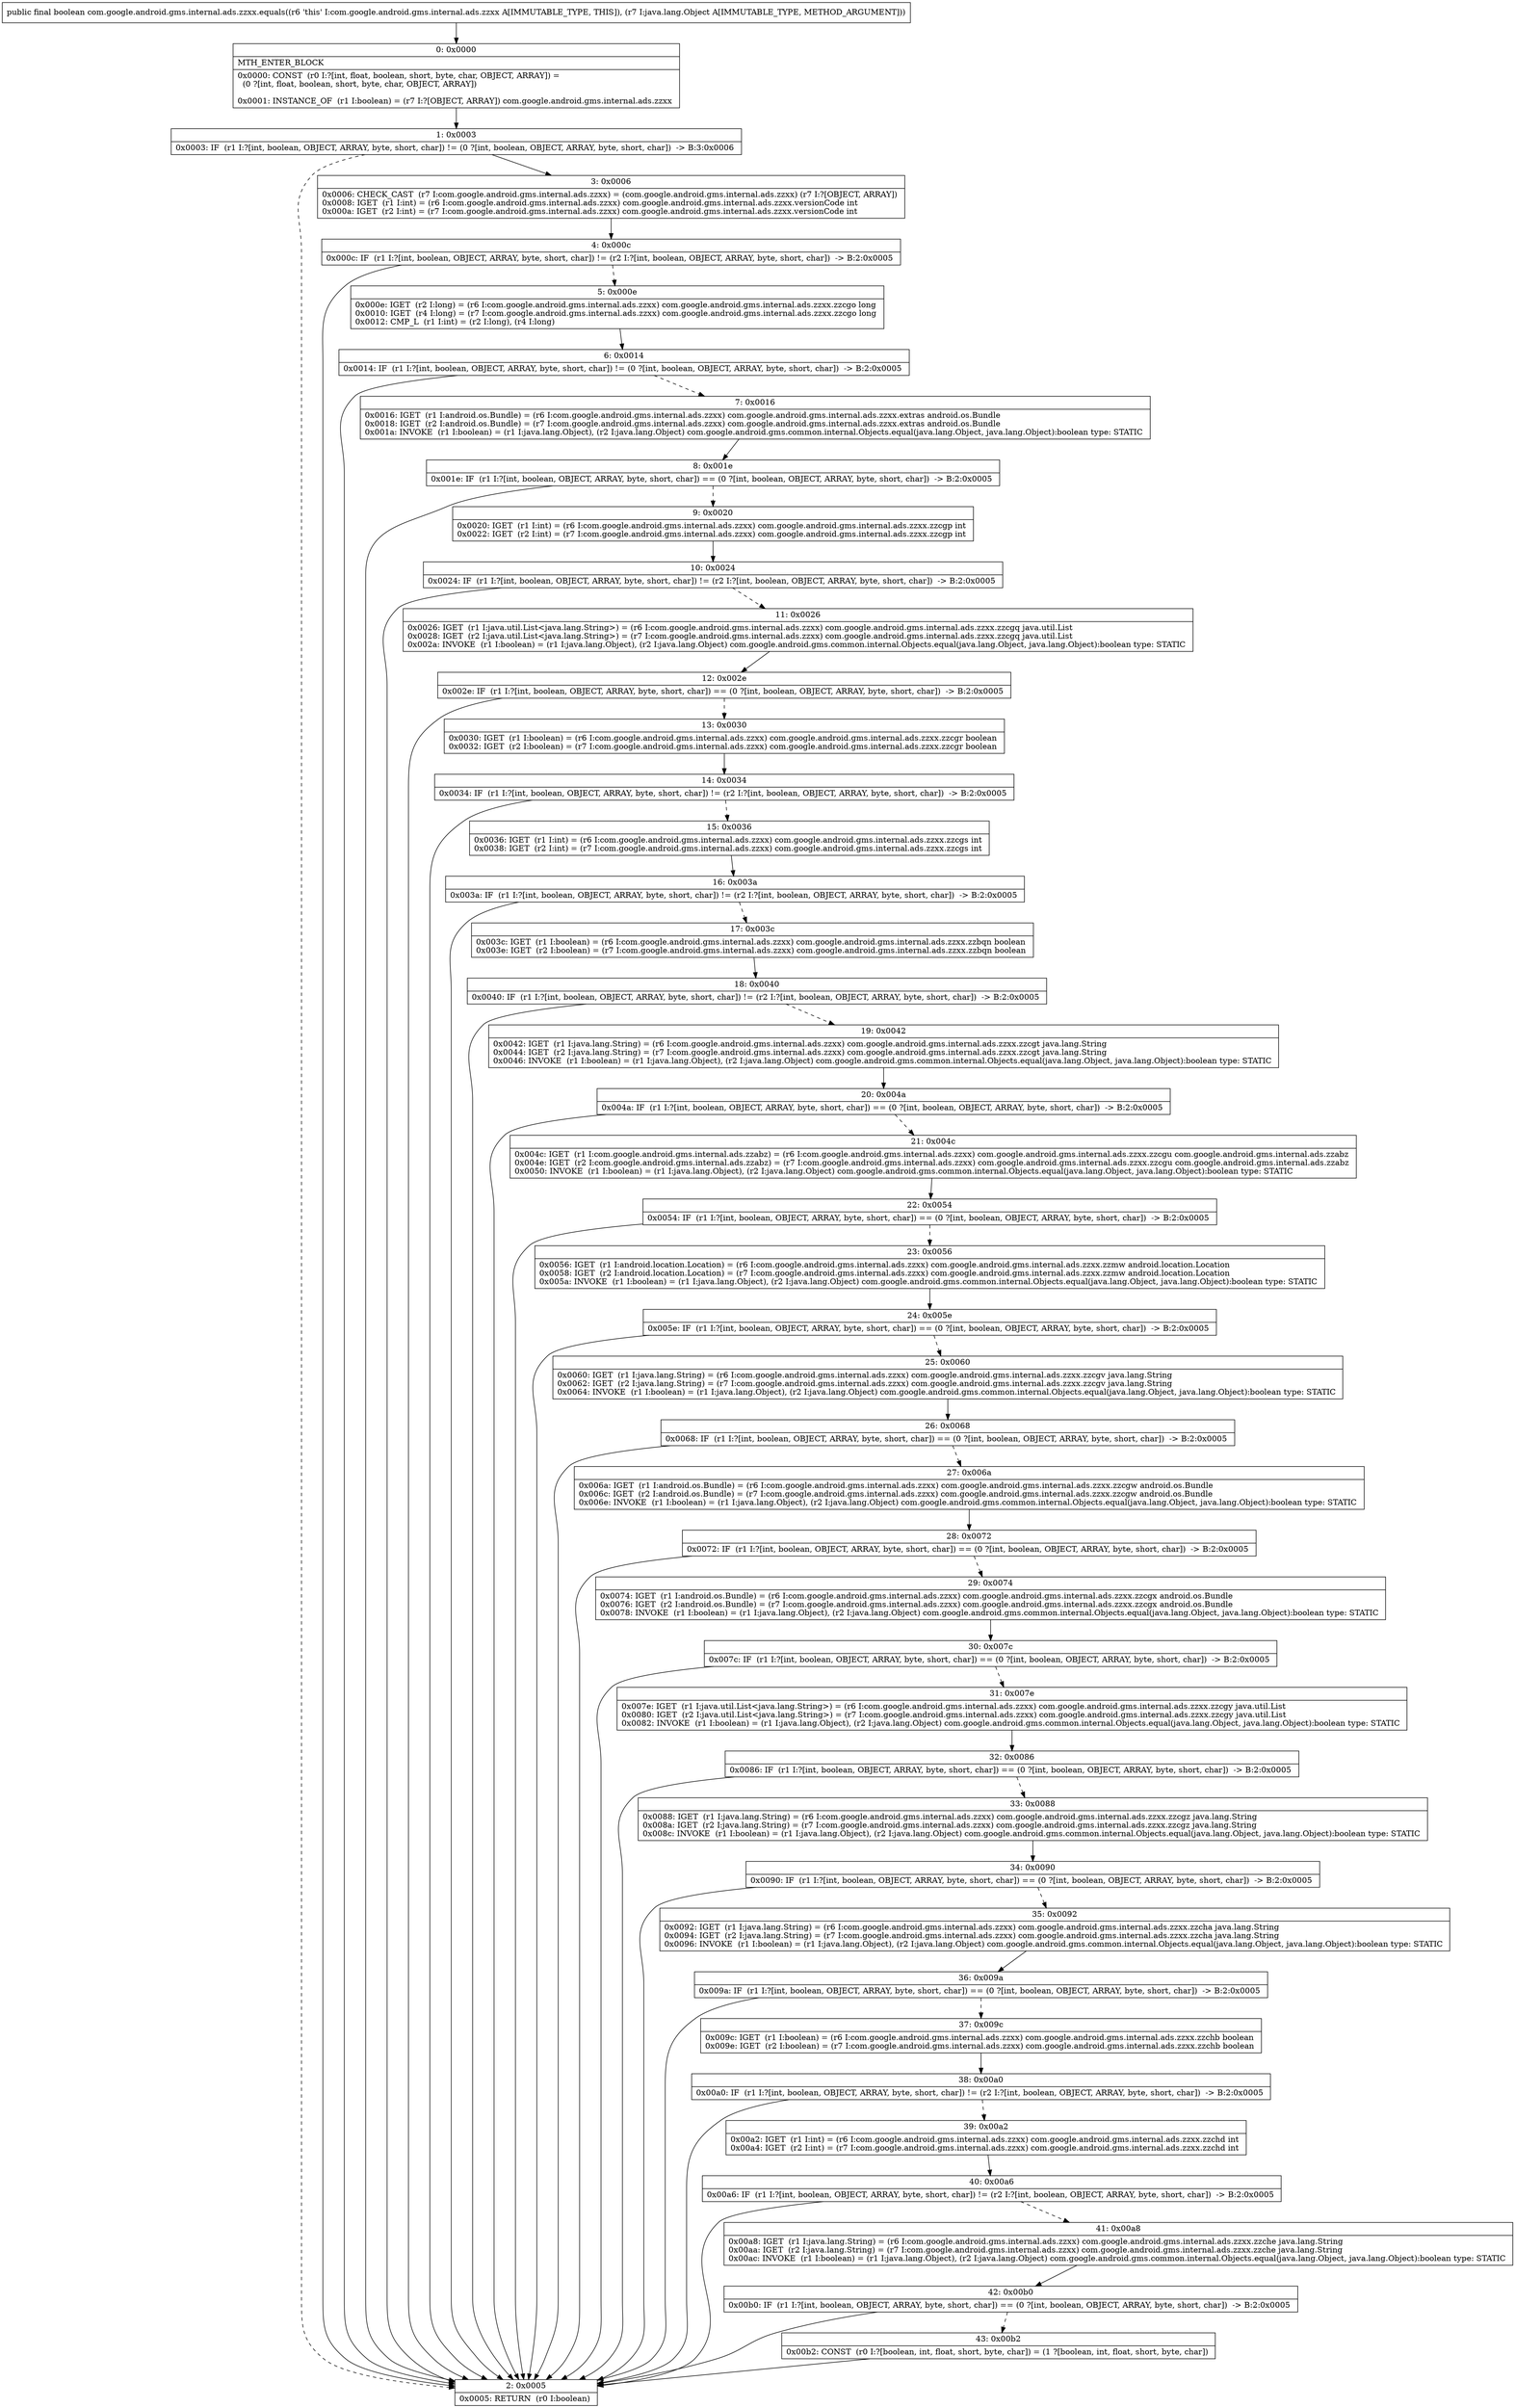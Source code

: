 digraph "CFG forcom.google.android.gms.internal.ads.zzxx.equals(Ljava\/lang\/Object;)Z" {
Node_0 [shape=record,label="{0\:\ 0x0000|MTH_ENTER_BLOCK\l|0x0000: CONST  (r0 I:?[int, float, boolean, short, byte, char, OBJECT, ARRAY]) = \l  (0 ?[int, float, boolean, short, byte, char, OBJECT, ARRAY])\l \l0x0001: INSTANCE_OF  (r1 I:boolean) = (r7 I:?[OBJECT, ARRAY]) com.google.android.gms.internal.ads.zzxx \l}"];
Node_1 [shape=record,label="{1\:\ 0x0003|0x0003: IF  (r1 I:?[int, boolean, OBJECT, ARRAY, byte, short, char]) != (0 ?[int, boolean, OBJECT, ARRAY, byte, short, char])  \-\> B:3:0x0006 \l}"];
Node_2 [shape=record,label="{2\:\ 0x0005|0x0005: RETURN  (r0 I:boolean) \l}"];
Node_3 [shape=record,label="{3\:\ 0x0006|0x0006: CHECK_CAST  (r7 I:com.google.android.gms.internal.ads.zzxx) = (com.google.android.gms.internal.ads.zzxx) (r7 I:?[OBJECT, ARRAY]) \l0x0008: IGET  (r1 I:int) = (r6 I:com.google.android.gms.internal.ads.zzxx) com.google.android.gms.internal.ads.zzxx.versionCode int \l0x000a: IGET  (r2 I:int) = (r7 I:com.google.android.gms.internal.ads.zzxx) com.google.android.gms.internal.ads.zzxx.versionCode int \l}"];
Node_4 [shape=record,label="{4\:\ 0x000c|0x000c: IF  (r1 I:?[int, boolean, OBJECT, ARRAY, byte, short, char]) != (r2 I:?[int, boolean, OBJECT, ARRAY, byte, short, char])  \-\> B:2:0x0005 \l}"];
Node_5 [shape=record,label="{5\:\ 0x000e|0x000e: IGET  (r2 I:long) = (r6 I:com.google.android.gms.internal.ads.zzxx) com.google.android.gms.internal.ads.zzxx.zzcgo long \l0x0010: IGET  (r4 I:long) = (r7 I:com.google.android.gms.internal.ads.zzxx) com.google.android.gms.internal.ads.zzxx.zzcgo long \l0x0012: CMP_L  (r1 I:int) = (r2 I:long), (r4 I:long) \l}"];
Node_6 [shape=record,label="{6\:\ 0x0014|0x0014: IF  (r1 I:?[int, boolean, OBJECT, ARRAY, byte, short, char]) != (0 ?[int, boolean, OBJECT, ARRAY, byte, short, char])  \-\> B:2:0x0005 \l}"];
Node_7 [shape=record,label="{7\:\ 0x0016|0x0016: IGET  (r1 I:android.os.Bundle) = (r6 I:com.google.android.gms.internal.ads.zzxx) com.google.android.gms.internal.ads.zzxx.extras android.os.Bundle \l0x0018: IGET  (r2 I:android.os.Bundle) = (r7 I:com.google.android.gms.internal.ads.zzxx) com.google.android.gms.internal.ads.zzxx.extras android.os.Bundle \l0x001a: INVOKE  (r1 I:boolean) = (r1 I:java.lang.Object), (r2 I:java.lang.Object) com.google.android.gms.common.internal.Objects.equal(java.lang.Object, java.lang.Object):boolean type: STATIC \l}"];
Node_8 [shape=record,label="{8\:\ 0x001e|0x001e: IF  (r1 I:?[int, boolean, OBJECT, ARRAY, byte, short, char]) == (0 ?[int, boolean, OBJECT, ARRAY, byte, short, char])  \-\> B:2:0x0005 \l}"];
Node_9 [shape=record,label="{9\:\ 0x0020|0x0020: IGET  (r1 I:int) = (r6 I:com.google.android.gms.internal.ads.zzxx) com.google.android.gms.internal.ads.zzxx.zzcgp int \l0x0022: IGET  (r2 I:int) = (r7 I:com.google.android.gms.internal.ads.zzxx) com.google.android.gms.internal.ads.zzxx.zzcgp int \l}"];
Node_10 [shape=record,label="{10\:\ 0x0024|0x0024: IF  (r1 I:?[int, boolean, OBJECT, ARRAY, byte, short, char]) != (r2 I:?[int, boolean, OBJECT, ARRAY, byte, short, char])  \-\> B:2:0x0005 \l}"];
Node_11 [shape=record,label="{11\:\ 0x0026|0x0026: IGET  (r1 I:java.util.List\<java.lang.String\>) = (r6 I:com.google.android.gms.internal.ads.zzxx) com.google.android.gms.internal.ads.zzxx.zzcgq java.util.List \l0x0028: IGET  (r2 I:java.util.List\<java.lang.String\>) = (r7 I:com.google.android.gms.internal.ads.zzxx) com.google.android.gms.internal.ads.zzxx.zzcgq java.util.List \l0x002a: INVOKE  (r1 I:boolean) = (r1 I:java.lang.Object), (r2 I:java.lang.Object) com.google.android.gms.common.internal.Objects.equal(java.lang.Object, java.lang.Object):boolean type: STATIC \l}"];
Node_12 [shape=record,label="{12\:\ 0x002e|0x002e: IF  (r1 I:?[int, boolean, OBJECT, ARRAY, byte, short, char]) == (0 ?[int, boolean, OBJECT, ARRAY, byte, short, char])  \-\> B:2:0x0005 \l}"];
Node_13 [shape=record,label="{13\:\ 0x0030|0x0030: IGET  (r1 I:boolean) = (r6 I:com.google.android.gms.internal.ads.zzxx) com.google.android.gms.internal.ads.zzxx.zzcgr boolean \l0x0032: IGET  (r2 I:boolean) = (r7 I:com.google.android.gms.internal.ads.zzxx) com.google.android.gms.internal.ads.zzxx.zzcgr boolean \l}"];
Node_14 [shape=record,label="{14\:\ 0x0034|0x0034: IF  (r1 I:?[int, boolean, OBJECT, ARRAY, byte, short, char]) != (r2 I:?[int, boolean, OBJECT, ARRAY, byte, short, char])  \-\> B:2:0x0005 \l}"];
Node_15 [shape=record,label="{15\:\ 0x0036|0x0036: IGET  (r1 I:int) = (r6 I:com.google.android.gms.internal.ads.zzxx) com.google.android.gms.internal.ads.zzxx.zzcgs int \l0x0038: IGET  (r2 I:int) = (r7 I:com.google.android.gms.internal.ads.zzxx) com.google.android.gms.internal.ads.zzxx.zzcgs int \l}"];
Node_16 [shape=record,label="{16\:\ 0x003a|0x003a: IF  (r1 I:?[int, boolean, OBJECT, ARRAY, byte, short, char]) != (r2 I:?[int, boolean, OBJECT, ARRAY, byte, short, char])  \-\> B:2:0x0005 \l}"];
Node_17 [shape=record,label="{17\:\ 0x003c|0x003c: IGET  (r1 I:boolean) = (r6 I:com.google.android.gms.internal.ads.zzxx) com.google.android.gms.internal.ads.zzxx.zzbqn boolean \l0x003e: IGET  (r2 I:boolean) = (r7 I:com.google.android.gms.internal.ads.zzxx) com.google.android.gms.internal.ads.zzxx.zzbqn boolean \l}"];
Node_18 [shape=record,label="{18\:\ 0x0040|0x0040: IF  (r1 I:?[int, boolean, OBJECT, ARRAY, byte, short, char]) != (r2 I:?[int, boolean, OBJECT, ARRAY, byte, short, char])  \-\> B:2:0x0005 \l}"];
Node_19 [shape=record,label="{19\:\ 0x0042|0x0042: IGET  (r1 I:java.lang.String) = (r6 I:com.google.android.gms.internal.ads.zzxx) com.google.android.gms.internal.ads.zzxx.zzcgt java.lang.String \l0x0044: IGET  (r2 I:java.lang.String) = (r7 I:com.google.android.gms.internal.ads.zzxx) com.google.android.gms.internal.ads.zzxx.zzcgt java.lang.String \l0x0046: INVOKE  (r1 I:boolean) = (r1 I:java.lang.Object), (r2 I:java.lang.Object) com.google.android.gms.common.internal.Objects.equal(java.lang.Object, java.lang.Object):boolean type: STATIC \l}"];
Node_20 [shape=record,label="{20\:\ 0x004a|0x004a: IF  (r1 I:?[int, boolean, OBJECT, ARRAY, byte, short, char]) == (0 ?[int, boolean, OBJECT, ARRAY, byte, short, char])  \-\> B:2:0x0005 \l}"];
Node_21 [shape=record,label="{21\:\ 0x004c|0x004c: IGET  (r1 I:com.google.android.gms.internal.ads.zzabz) = (r6 I:com.google.android.gms.internal.ads.zzxx) com.google.android.gms.internal.ads.zzxx.zzcgu com.google.android.gms.internal.ads.zzabz \l0x004e: IGET  (r2 I:com.google.android.gms.internal.ads.zzabz) = (r7 I:com.google.android.gms.internal.ads.zzxx) com.google.android.gms.internal.ads.zzxx.zzcgu com.google.android.gms.internal.ads.zzabz \l0x0050: INVOKE  (r1 I:boolean) = (r1 I:java.lang.Object), (r2 I:java.lang.Object) com.google.android.gms.common.internal.Objects.equal(java.lang.Object, java.lang.Object):boolean type: STATIC \l}"];
Node_22 [shape=record,label="{22\:\ 0x0054|0x0054: IF  (r1 I:?[int, boolean, OBJECT, ARRAY, byte, short, char]) == (0 ?[int, boolean, OBJECT, ARRAY, byte, short, char])  \-\> B:2:0x0005 \l}"];
Node_23 [shape=record,label="{23\:\ 0x0056|0x0056: IGET  (r1 I:android.location.Location) = (r6 I:com.google.android.gms.internal.ads.zzxx) com.google.android.gms.internal.ads.zzxx.zzmw android.location.Location \l0x0058: IGET  (r2 I:android.location.Location) = (r7 I:com.google.android.gms.internal.ads.zzxx) com.google.android.gms.internal.ads.zzxx.zzmw android.location.Location \l0x005a: INVOKE  (r1 I:boolean) = (r1 I:java.lang.Object), (r2 I:java.lang.Object) com.google.android.gms.common.internal.Objects.equal(java.lang.Object, java.lang.Object):boolean type: STATIC \l}"];
Node_24 [shape=record,label="{24\:\ 0x005e|0x005e: IF  (r1 I:?[int, boolean, OBJECT, ARRAY, byte, short, char]) == (0 ?[int, boolean, OBJECT, ARRAY, byte, short, char])  \-\> B:2:0x0005 \l}"];
Node_25 [shape=record,label="{25\:\ 0x0060|0x0060: IGET  (r1 I:java.lang.String) = (r6 I:com.google.android.gms.internal.ads.zzxx) com.google.android.gms.internal.ads.zzxx.zzcgv java.lang.String \l0x0062: IGET  (r2 I:java.lang.String) = (r7 I:com.google.android.gms.internal.ads.zzxx) com.google.android.gms.internal.ads.zzxx.zzcgv java.lang.String \l0x0064: INVOKE  (r1 I:boolean) = (r1 I:java.lang.Object), (r2 I:java.lang.Object) com.google.android.gms.common.internal.Objects.equal(java.lang.Object, java.lang.Object):boolean type: STATIC \l}"];
Node_26 [shape=record,label="{26\:\ 0x0068|0x0068: IF  (r1 I:?[int, boolean, OBJECT, ARRAY, byte, short, char]) == (0 ?[int, boolean, OBJECT, ARRAY, byte, short, char])  \-\> B:2:0x0005 \l}"];
Node_27 [shape=record,label="{27\:\ 0x006a|0x006a: IGET  (r1 I:android.os.Bundle) = (r6 I:com.google.android.gms.internal.ads.zzxx) com.google.android.gms.internal.ads.zzxx.zzcgw android.os.Bundle \l0x006c: IGET  (r2 I:android.os.Bundle) = (r7 I:com.google.android.gms.internal.ads.zzxx) com.google.android.gms.internal.ads.zzxx.zzcgw android.os.Bundle \l0x006e: INVOKE  (r1 I:boolean) = (r1 I:java.lang.Object), (r2 I:java.lang.Object) com.google.android.gms.common.internal.Objects.equal(java.lang.Object, java.lang.Object):boolean type: STATIC \l}"];
Node_28 [shape=record,label="{28\:\ 0x0072|0x0072: IF  (r1 I:?[int, boolean, OBJECT, ARRAY, byte, short, char]) == (0 ?[int, boolean, OBJECT, ARRAY, byte, short, char])  \-\> B:2:0x0005 \l}"];
Node_29 [shape=record,label="{29\:\ 0x0074|0x0074: IGET  (r1 I:android.os.Bundle) = (r6 I:com.google.android.gms.internal.ads.zzxx) com.google.android.gms.internal.ads.zzxx.zzcgx android.os.Bundle \l0x0076: IGET  (r2 I:android.os.Bundle) = (r7 I:com.google.android.gms.internal.ads.zzxx) com.google.android.gms.internal.ads.zzxx.zzcgx android.os.Bundle \l0x0078: INVOKE  (r1 I:boolean) = (r1 I:java.lang.Object), (r2 I:java.lang.Object) com.google.android.gms.common.internal.Objects.equal(java.lang.Object, java.lang.Object):boolean type: STATIC \l}"];
Node_30 [shape=record,label="{30\:\ 0x007c|0x007c: IF  (r1 I:?[int, boolean, OBJECT, ARRAY, byte, short, char]) == (0 ?[int, boolean, OBJECT, ARRAY, byte, short, char])  \-\> B:2:0x0005 \l}"];
Node_31 [shape=record,label="{31\:\ 0x007e|0x007e: IGET  (r1 I:java.util.List\<java.lang.String\>) = (r6 I:com.google.android.gms.internal.ads.zzxx) com.google.android.gms.internal.ads.zzxx.zzcgy java.util.List \l0x0080: IGET  (r2 I:java.util.List\<java.lang.String\>) = (r7 I:com.google.android.gms.internal.ads.zzxx) com.google.android.gms.internal.ads.zzxx.zzcgy java.util.List \l0x0082: INVOKE  (r1 I:boolean) = (r1 I:java.lang.Object), (r2 I:java.lang.Object) com.google.android.gms.common.internal.Objects.equal(java.lang.Object, java.lang.Object):boolean type: STATIC \l}"];
Node_32 [shape=record,label="{32\:\ 0x0086|0x0086: IF  (r1 I:?[int, boolean, OBJECT, ARRAY, byte, short, char]) == (0 ?[int, boolean, OBJECT, ARRAY, byte, short, char])  \-\> B:2:0x0005 \l}"];
Node_33 [shape=record,label="{33\:\ 0x0088|0x0088: IGET  (r1 I:java.lang.String) = (r6 I:com.google.android.gms.internal.ads.zzxx) com.google.android.gms.internal.ads.zzxx.zzcgz java.lang.String \l0x008a: IGET  (r2 I:java.lang.String) = (r7 I:com.google.android.gms.internal.ads.zzxx) com.google.android.gms.internal.ads.zzxx.zzcgz java.lang.String \l0x008c: INVOKE  (r1 I:boolean) = (r1 I:java.lang.Object), (r2 I:java.lang.Object) com.google.android.gms.common.internal.Objects.equal(java.lang.Object, java.lang.Object):boolean type: STATIC \l}"];
Node_34 [shape=record,label="{34\:\ 0x0090|0x0090: IF  (r1 I:?[int, boolean, OBJECT, ARRAY, byte, short, char]) == (0 ?[int, boolean, OBJECT, ARRAY, byte, short, char])  \-\> B:2:0x0005 \l}"];
Node_35 [shape=record,label="{35\:\ 0x0092|0x0092: IGET  (r1 I:java.lang.String) = (r6 I:com.google.android.gms.internal.ads.zzxx) com.google.android.gms.internal.ads.zzxx.zzcha java.lang.String \l0x0094: IGET  (r2 I:java.lang.String) = (r7 I:com.google.android.gms.internal.ads.zzxx) com.google.android.gms.internal.ads.zzxx.zzcha java.lang.String \l0x0096: INVOKE  (r1 I:boolean) = (r1 I:java.lang.Object), (r2 I:java.lang.Object) com.google.android.gms.common.internal.Objects.equal(java.lang.Object, java.lang.Object):boolean type: STATIC \l}"];
Node_36 [shape=record,label="{36\:\ 0x009a|0x009a: IF  (r1 I:?[int, boolean, OBJECT, ARRAY, byte, short, char]) == (0 ?[int, boolean, OBJECT, ARRAY, byte, short, char])  \-\> B:2:0x0005 \l}"];
Node_37 [shape=record,label="{37\:\ 0x009c|0x009c: IGET  (r1 I:boolean) = (r6 I:com.google.android.gms.internal.ads.zzxx) com.google.android.gms.internal.ads.zzxx.zzchb boolean \l0x009e: IGET  (r2 I:boolean) = (r7 I:com.google.android.gms.internal.ads.zzxx) com.google.android.gms.internal.ads.zzxx.zzchb boolean \l}"];
Node_38 [shape=record,label="{38\:\ 0x00a0|0x00a0: IF  (r1 I:?[int, boolean, OBJECT, ARRAY, byte, short, char]) != (r2 I:?[int, boolean, OBJECT, ARRAY, byte, short, char])  \-\> B:2:0x0005 \l}"];
Node_39 [shape=record,label="{39\:\ 0x00a2|0x00a2: IGET  (r1 I:int) = (r6 I:com.google.android.gms.internal.ads.zzxx) com.google.android.gms.internal.ads.zzxx.zzchd int \l0x00a4: IGET  (r2 I:int) = (r7 I:com.google.android.gms.internal.ads.zzxx) com.google.android.gms.internal.ads.zzxx.zzchd int \l}"];
Node_40 [shape=record,label="{40\:\ 0x00a6|0x00a6: IF  (r1 I:?[int, boolean, OBJECT, ARRAY, byte, short, char]) != (r2 I:?[int, boolean, OBJECT, ARRAY, byte, short, char])  \-\> B:2:0x0005 \l}"];
Node_41 [shape=record,label="{41\:\ 0x00a8|0x00a8: IGET  (r1 I:java.lang.String) = (r6 I:com.google.android.gms.internal.ads.zzxx) com.google.android.gms.internal.ads.zzxx.zzche java.lang.String \l0x00aa: IGET  (r2 I:java.lang.String) = (r7 I:com.google.android.gms.internal.ads.zzxx) com.google.android.gms.internal.ads.zzxx.zzche java.lang.String \l0x00ac: INVOKE  (r1 I:boolean) = (r1 I:java.lang.Object), (r2 I:java.lang.Object) com.google.android.gms.common.internal.Objects.equal(java.lang.Object, java.lang.Object):boolean type: STATIC \l}"];
Node_42 [shape=record,label="{42\:\ 0x00b0|0x00b0: IF  (r1 I:?[int, boolean, OBJECT, ARRAY, byte, short, char]) == (0 ?[int, boolean, OBJECT, ARRAY, byte, short, char])  \-\> B:2:0x0005 \l}"];
Node_43 [shape=record,label="{43\:\ 0x00b2|0x00b2: CONST  (r0 I:?[boolean, int, float, short, byte, char]) = (1 ?[boolean, int, float, short, byte, char]) \l}"];
MethodNode[shape=record,label="{public final boolean com.google.android.gms.internal.ads.zzxx.equals((r6 'this' I:com.google.android.gms.internal.ads.zzxx A[IMMUTABLE_TYPE, THIS]), (r7 I:java.lang.Object A[IMMUTABLE_TYPE, METHOD_ARGUMENT])) }"];
MethodNode -> Node_0;
Node_0 -> Node_1;
Node_1 -> Node_2[style=dashed];
Node_1 -> Node_3;
Node_3 -> Node_4;
Node_4 -> Node_2;
Node_4 -> Node_5[style=dashed];
Node_5 -> Node_6;
Node_6 -> Node_2;
Node_6 -> Node_7[style=dashed];
Node_7 -> Node_8;
Node_8 -> Node_2;
Node_8 -> Node_9[style=dashed];
Node_9 -> Node_10;
Node_10 -> Node_2;
Node_10 -> Node_11[style=dashed];
Node_11 -> Node_12;
Node_12 -> Node_2;
Node_12 -> Node_13[style=dashed];
Node_13 -> Node_14;
Node_14 -> Node_2;
Node_14 -> Node_15[style=dashed];
Node_15 -> Node_16;
Node_16 -> Node_2;
Node_16 -> Node_17[style=dashed];
Node_17 -> Node_18;
Node_18 -> Node_2;
Node_18 -> Node_19[style=dashed];
Node_19 -> Node_20;
Node_20 -> Node_2;
Node_20 -> Node_21[style=dashed];
Node_21 -> Node_22;
Node_22 -> Node_2;
Node_22 -> Node_23[style=dashed];
Node_23 -> Node_24;
Node_24 -> Node_2;
Node_24 -> Node_25[style=dashed];
Node_25 -> Node_26;
Node_26 -> Node_2;
Node_26 -> Node_27[style=dashed];
Node_27 -> Node_28;
Node_28 -> Node_2;
Node_28 -> Node_29[style=dashed];
Node_29 -> Node_30;
Node_30 -> Node_2;
Node_30 -> Node_31[style=dashed];
Node_31 -> Node_32;
Node_32 -> Node_2;
Node_32 -> Node_33[style=dashed];
Node_33 -> Node_34;
Node_34 -> Node_2;
Node_34 -> Node_35[style=dashed];
Node_35 -> Node_36;
Node_36 -> Node_2;
Node_36 -> Node_37[style=dashed];
Node_37 -> Node_38;
Node_38 -> Node_2;
Node_38 -> Node_39[style=dashed];
Node_39 -> Node_40;
Node_40 -> Node_2;
Node_40 -> Node_41[style=dashed];
Node_41 -> Node_42;
Node_42 -> Node_2;
Node_42 -> Node_43[style=dashed];
Node_43 -> Node_2;
}

